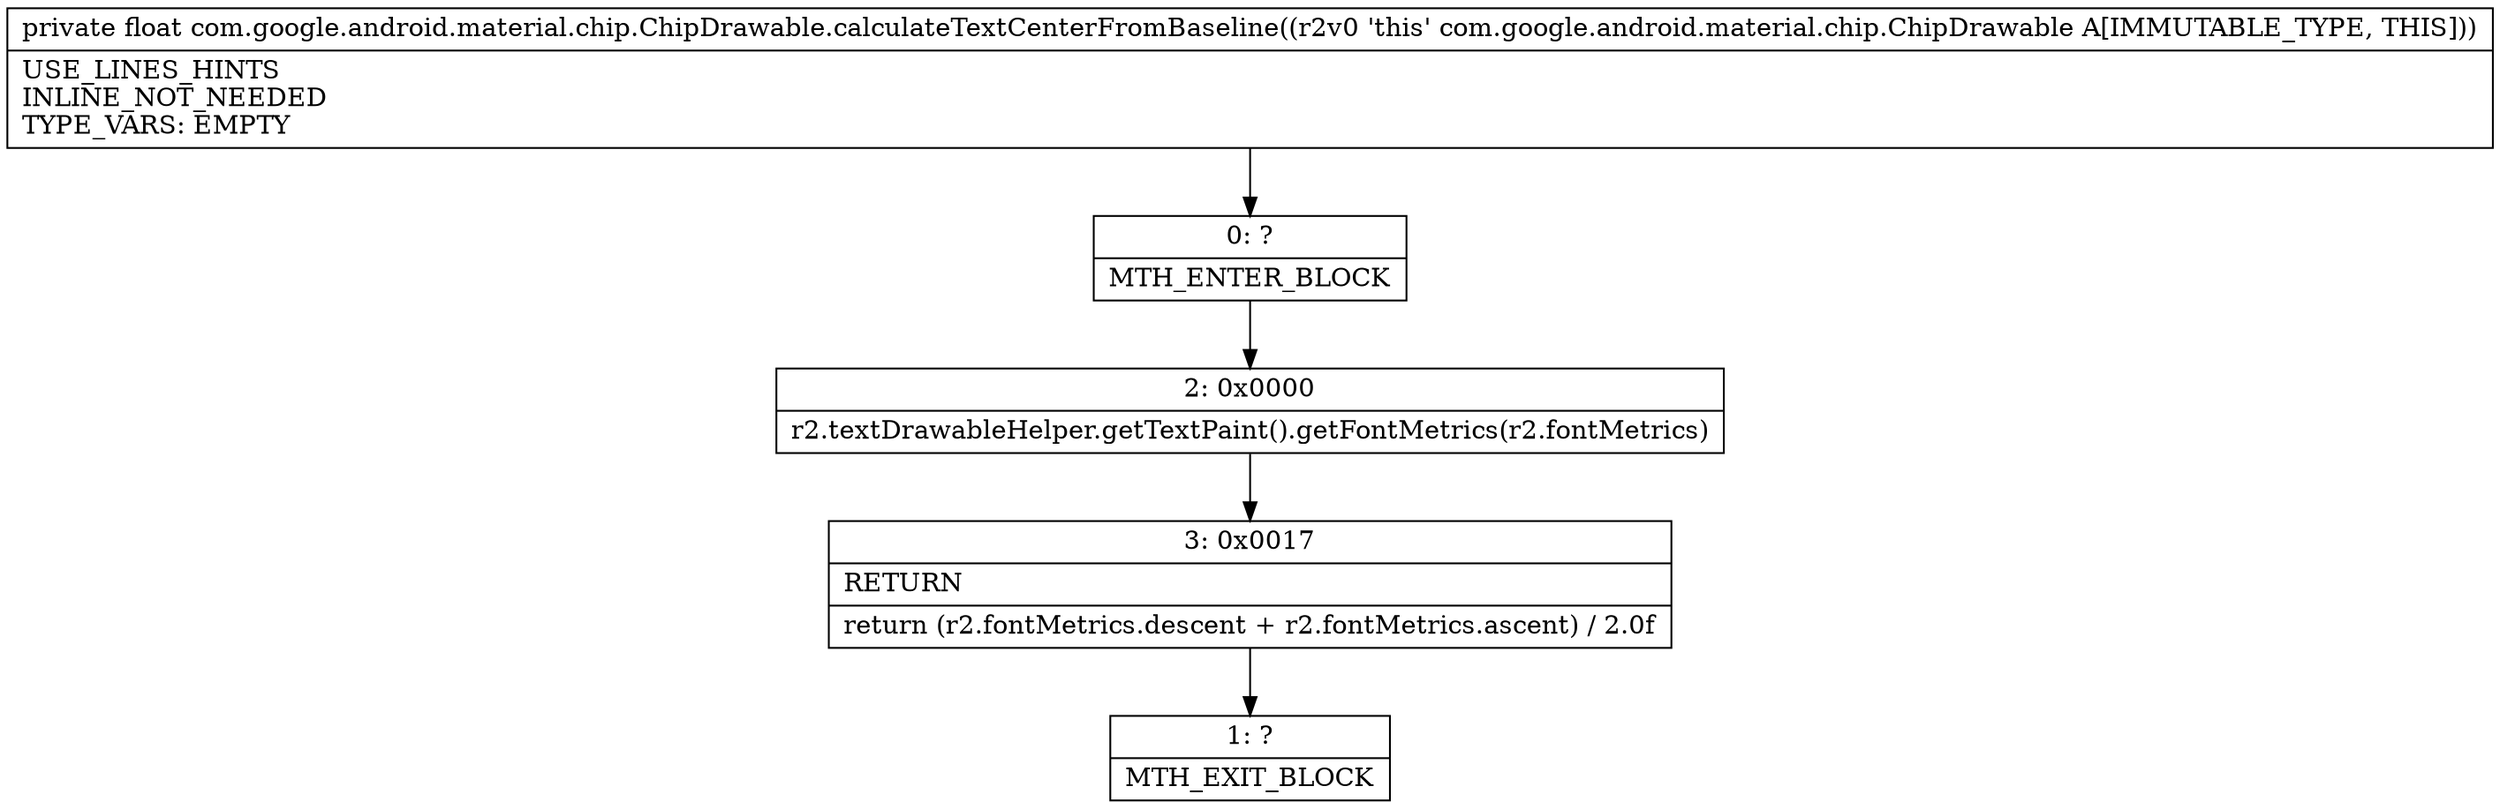 digraph "CFG forcom.google.android.material.chip.ChipDrawable.calculateTextCenterFromBaseline()F" {
Node_0 [shape=record,label="{0\:\ ?|MTH_ENTER_BLOCK\l}"];
Node_2 [shape=record,label="{2\:\ 0x0000|r2.textDrawableHelper.getTextPaint().getFontMetrics(r2.fontMetrics)\l}"];
Node_3 [shape=record,label="{3\:\ 0x0017|RETURN\l|return (r2.fontMetrics.descent + r2.fontMetrics.ascent) \/ 2.0f\l}"];
Node_1 [shape=record,label="{1\:\ ?|MTH_EXIT_BLOCK\l}"];
MethodNode[shape=record,label="{private float com.google.android.material.chip.ChipDrawable.calculateTextCenterFromBaseline((r2v0 'this' com.google.android.material.chip.ChipDrawable A[IMMUTABLE_TYPE, THIS]))  | USE_LINES_HINTS\lINLINE_NOT_NEEDED\lTYPE_VARS: EMPTY\l}"];
MethodNode -> Node_0;Node_0 -> Node_2;
Node_2 -> Node_3;
Node_3 -> Node_1;
}

